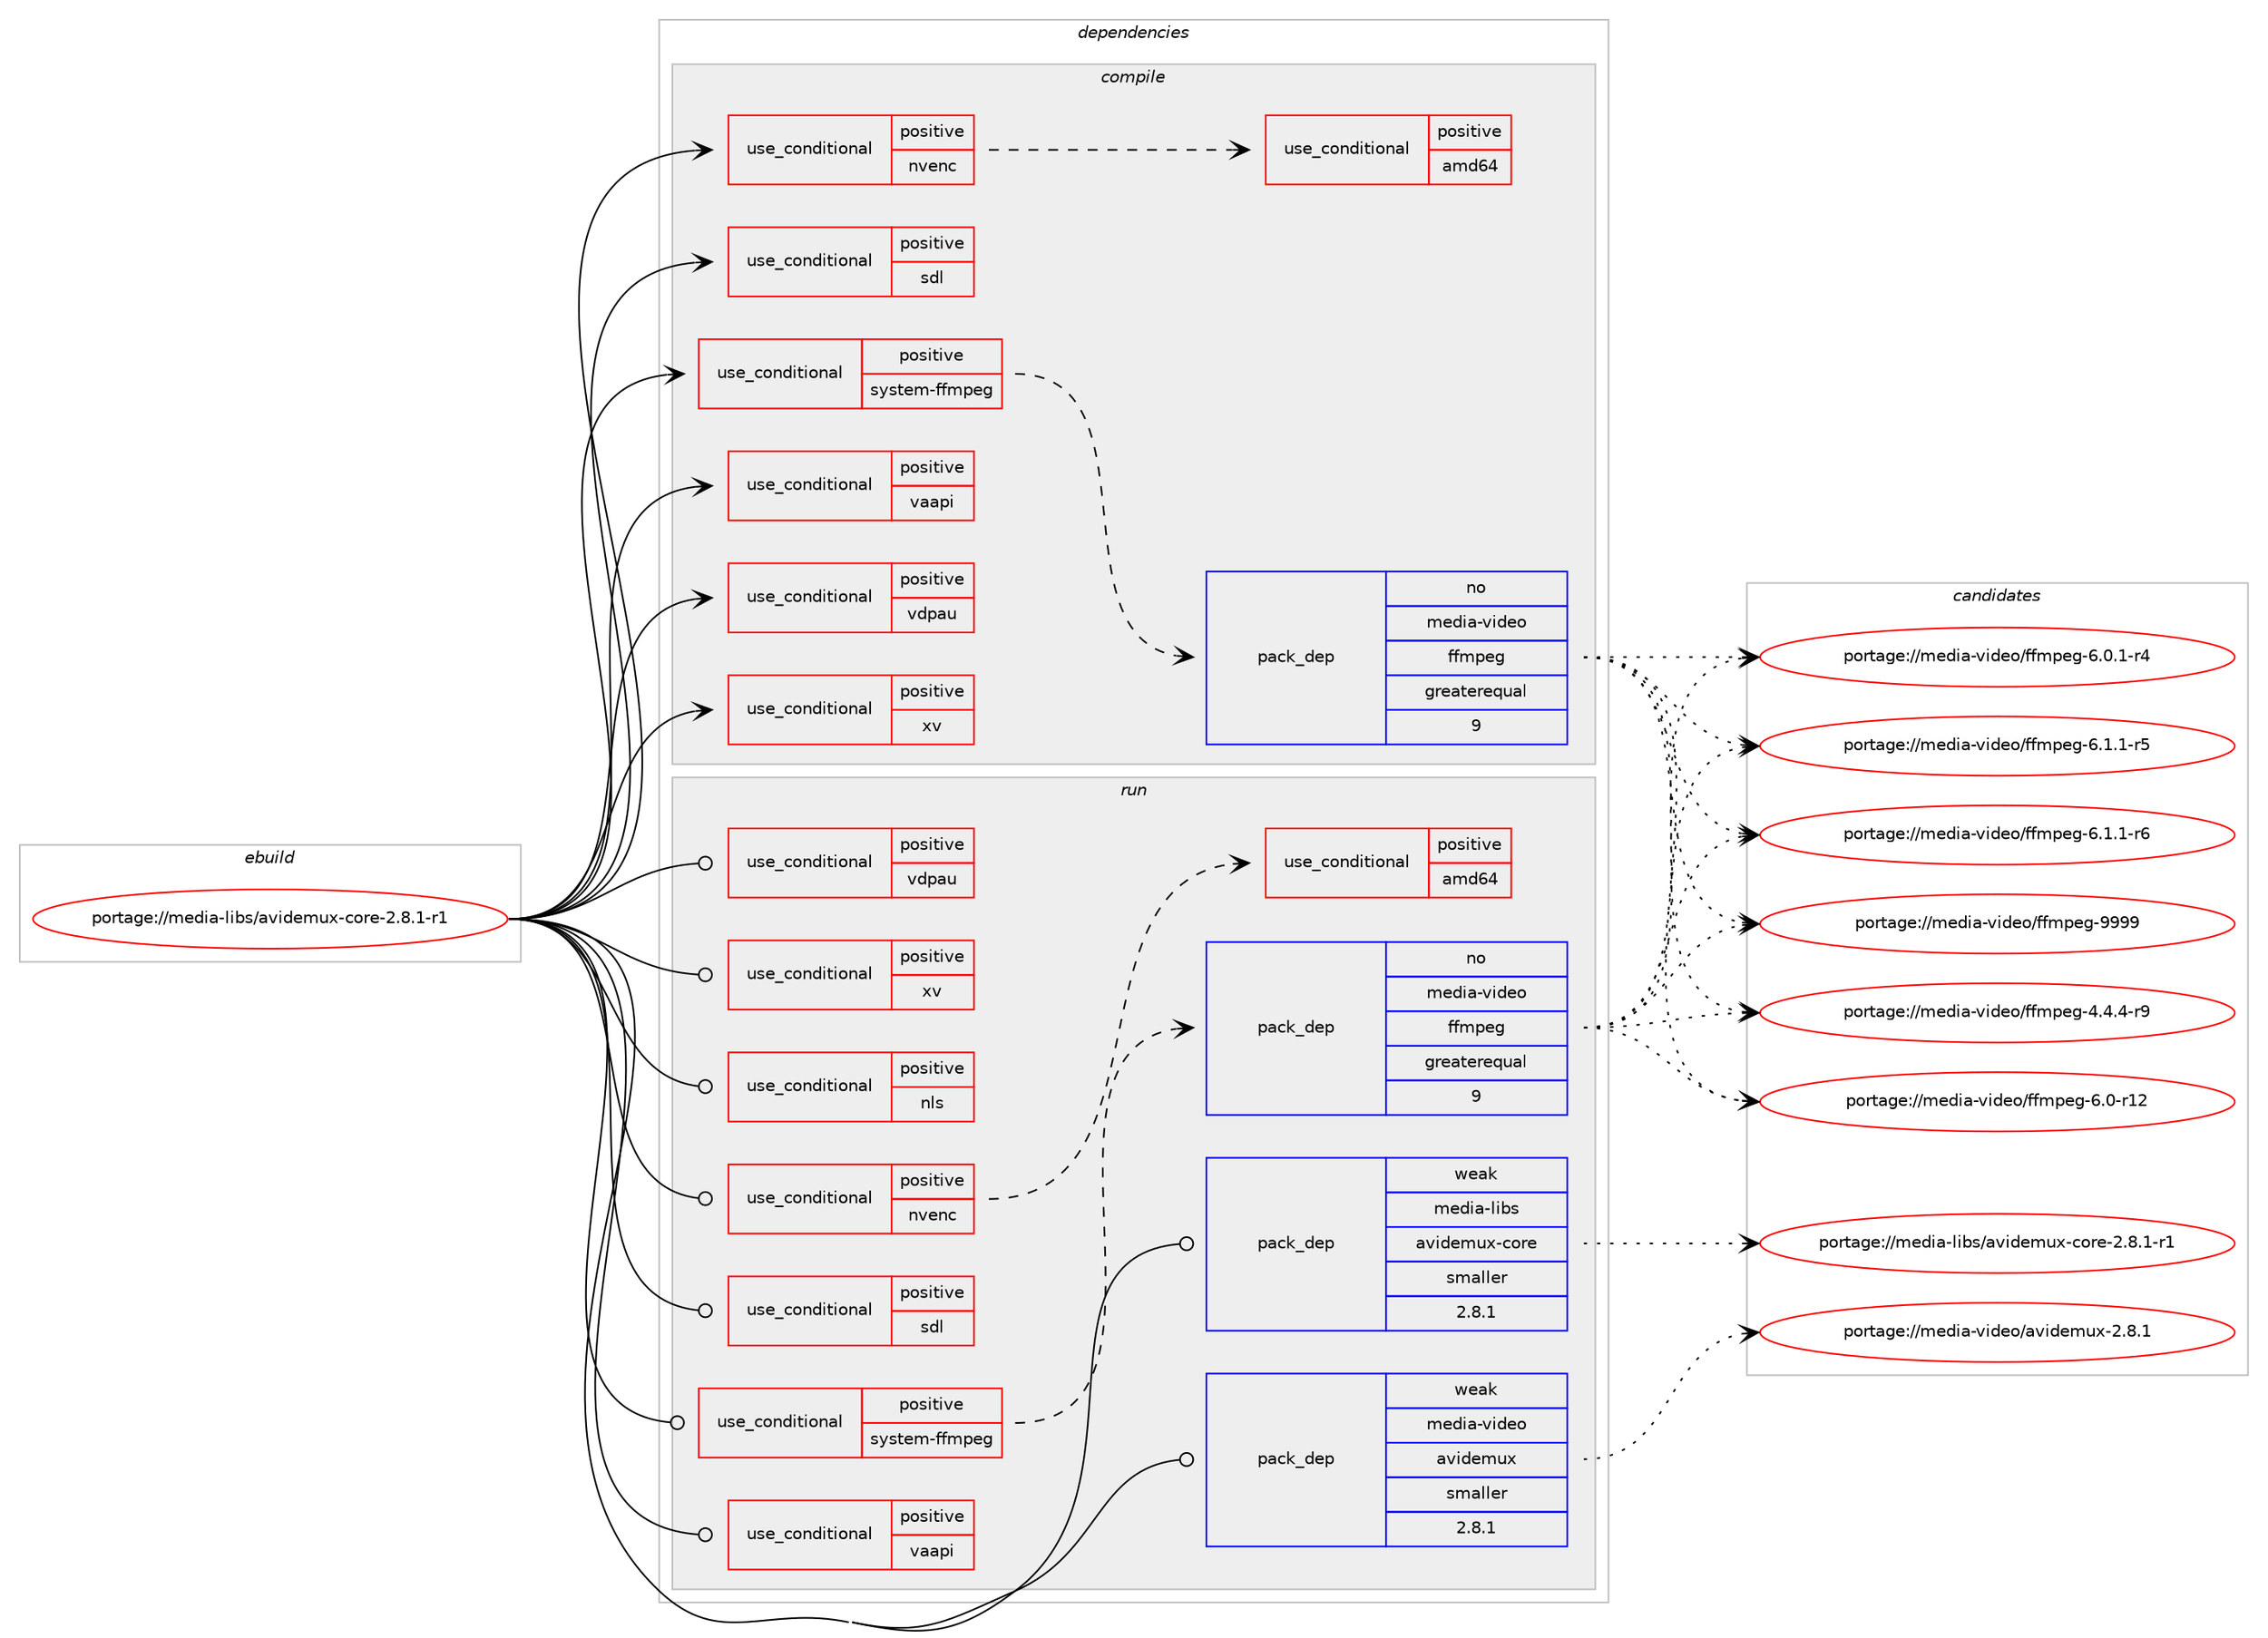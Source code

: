 digraph prolog {

# *************
# Graph options
# *************

newrank=true;
concentrate=true;
compound=true;
graph [rankdir=LR,fontname=Helvetica,fontsize=10,ranksep=1.5];#, ranksep=2.5, nodesep=0.2];
edge  [arrowhead=vee];
node  [fontname=Helvetica,fontsize=10];

# **********
# The ebuild
# **********

subgraph cluster_leftcol {
color=gray;
rank=same;
label=<<i>ebuild</i>>;
id [label="portage://media-libs/avidemux-core-2.8.1-r1", color=red, width=4, href="../media-libs/avidemux-core-2.8.1-r1.svg"];
}

# ****************
# The dependencies
# ****************

subgraph cluster_midcol {
color=gray;
label=<<i>dependencies</i>>;
subgraph cluster_compile {
fillcolor="#eeeeee";
style=filled;
label=<<i>compile</i>>;
subgraph cond72753 {
dependency153717 [label=<<TABLE BORDER="0" CELLBORDER="1" CELLSPACING="0" CELLPADDING="4"><TR><TD ROWSPAN="3" CELLPADDING="10">use_conditional</TD></TR><TR><TD>positive</TD></TR><TR><TD>nvenc</TD></TR></TABLE>>, shape=none, color=red];
subgraph cond72754 {
dependency153718 [label=<<TABLE BORDER="0" CELLBORDER="1" CELLSPACING="0" CELLPADDING="4"><TR><TD ROWSPAN="3" CELLPADDING="10">use_conditional</TD></TR><TR><TD>positive</TD></TR><TR><TD>amd64</TD></TR></TABLE>>, shape=none, color=red];
# *** BEGIN UNKNOWN DEPENDENCY TYPE (TODO) ***
# dependency153718 -> package_dependency(portage://media-libs/avidemux-core-2.8.1-r1,install,no,media-libs,nv-codec-headers,none,[,,],[],[])
# *** END UNKNOWN DEPENDENCY TYPE (TODO) ***

}
dependency153717:e -> dependency153718:w [weight=20,style="dashed",arrowhead="vee"];
}
id:e -> dependency153717:w [weight=20,style="solid",arrowhead="vee"];
subgraph cond72755 {
dependency153719 [label=<<TABLE BORDER="0" CELLBORDER="1" CELLSPACING="0" CELLPADDING="4"><TR><TD ROWSPAN="3" CELLPADDING="10">use_conditional</TD></TR><TR><TD>positive</TD></TR><TR><TD>sdl</TD></TR></TABLE>>, shape=none, color=red];
# *** BEGIN UNKNOWN DEPENDENCY TYPE (TODO) ***
# dependency153719 -> package_dependency(portage://media-libs/avidemux-core-2.8.1-r1,install,no,media-libs,libsdl,none,[,,],[],[])
# *** END UNKNOWN DEPENDENCY TYPE (TODO) ***

}
id:e -> dependency153719:w [weight=20,style="solid",arrowhead="vee"];
subgraph cond72756 {
dependency153720 [label=<<TABLE BORDER="0" CELLBORDER="1" CELLSPACING="0" CELLPADDING="4"><TR><TD ROWSPAN="3" CELLPADDING="10">use_conditional</TD></TR><TR><TD>positive</TD></TR><TR><TD>system-ffmpeg</TD></TR></TABLE>>, shape=none, color=red];
subgraph pack78658 {
dependency153721 [label=<<TABLE BORDER="0" CELLBORDER="1" CELLSPACING="0" CELLPADDING="4" WIDTH="220"><TR><TD ROWSPAN="6" CELLPADDING="30">pack_dep</TD></TR><TR><TD WIDTH="110">no</TD></TR><TR><TD>media-video</TD></TR><TR><TD>ffmpeg</TD></TR><TR><TD>greaterequal</TD></TR><TR><TD>9</TD></TR></TABLE>>, shape=none, color=blue];
}
dependency153720:e -> dependency153721:w [weight=20,style="dashed",arrowhead="vee"];
}
id:e -> dependency153720:w [weight=20,style="solid",arrowhead="vee"];
subgraph cond72757 {
dependency153722 [label=<<TABLE BORDER="0" CELLBORDER="1" CELLSPACING="0" CELLPADDING="4"><TR><TD ROWSPAN="3" CELLPADDING="10">use_conditional</TD></TR><TR><TD>positive</TD></TR><TR><TD>vaapi</TD></TR></TABLE>>, shape=none, color=red];
# *** BEGIN UNKNOWN DEPENDENCY TYPE (TODO) ***
# dependency153722 -> package_dependency(portage://media-libs/avidemux-core-2.8.1-r1,install,no,media-libs,libva,none,[,,],any_same_slot,[])
# *** END UNKNOWN DEPENDENCY TYPE (TODO) ***

}
id:e -> dependency153722:w [weight=20,style="solid",arrowhead="vee"];
subgraph cond72758 {
dependency153723 [label=<<TABLE BORDER="0" CELLBORDER="1" CELLSPACING="0" CELLPADDING="4"><TR><TD ROWSPAN="3" CELLPADDING="10">use_conditional</TD></TR><TR><TD>positive</TD></TR><TR><TD>vdpau</TD></TR></TABLE>>, shape=none, color=red];
# *** BEGIN UNKNOWN DEPENDENCY TYPE (TODO) ***
# dependency153723 -> package_dependency(portage://media-libs/avidemux-core-2.8.1-r1,install,no,x11-libs,libvdpau,none,[,,],[],[])
# *** END UNKNOWN DEPENDENCY TYPE (TODO) ***

}
id:e -> dependency153723:w [weight=20,style="solid",arrowhead="vee"];
subgraph cond72759 {
dependency153724 [label=<<TABLE BORDER="0" CELLBORDER="1" CELLSPACING="0" CELLPADDING="4"><TR><TD ROWSPAN="3" CELLPADDING="10">use_conditional</TD></TR><TR><TD>positive</TD></TR><TR><TD>xv</TD></TR></TABLE>>, shape=none, color=red];
# *** BEGIN UNKNOWN DEPENDENCY TYPE (TODO) ***
# dependency153724 -> package_dependency(portage://media-libs/avidemux-core-2.8.1-r1,install,no,x11-libs,libXv,none,[,,],[],[])
# *** END UNKNOWN DEPENDENCY TYPE (TODO) ***

}
id:e -> dependency153724:w [weight=20,style="solid",arrowhead="vee"];
# *** BEGIN UNKNOWN DEPENDENCY TYPE (TODO) ***
# id -> package_dependency(portage://media-libs/avidemux-core-2.8.1-r1,install,no,dev-db,sqlite,none,[,,],[slot(3)],[])
# *** END UNKNOWN DEPENDENCY TYPE (TODO) ***

# *** BEGIN UNKNOWN DEPENDENCY TYPE (TODO) ***
# id -> package_dependency(portage://media-libs/avidemux-core-2.8.1-r1,install,no,sys-libs,zlib,none,[,,],[],[])
# *** END UNKNOWN DEPENDENCY TYPE (TODO) ***

}
subgraph cluster_compileandrun {
fillcolor="#eeeeee";
style=filled;
label=<<i>compile and run</i>>;
}
subgraph cluster_run {
fillcolor="#eeeeee";
style=filled;
label=<<i>run</i>>;
subgraph cond72760 {
dependency153725 [label=<<TABLE BORDER="0" CELLBORDER="1" CELLSPACING="0" CELLPADDING="4"><TR><TD ROWSPAN="3" CELLPADDING="10">use_conditional</TD></TR><TR><TD>positive</TD></TR><TR><TD>nls</TD></TR></TABLE>>, shape=none, color=red];
# *** BEGIN UNKNOWN DEPENDENCY TYPE (TODO) ***
# dependency153725 -> package_dependency(portage://media-libs/avidemux-core-2.8.1-r1,run,no,virtual,libintl,none,[,,],[],[])
# *** END UNKNOWN DEPENDENCY TYPE (TODO) ***

}
id:e -> dependency153725:w [weight=20,style="solid",arrowhead="odot"];
subgraph cond72761 {
dependency153726 [label=<<TABLE BORDER="0" CELLBORDER="1" CELLSPACING="0" CELLPADDING="4"><TR><TD ROWSPAN="3" CELLPADDING="10">use_conditional</TD></TR><TR><TD>positive</TD></TR><TR><TD>nvenc</TD></TR></TABLE>>, shape=none, color=red];
subgraph cond72762 {
dependency153727 [label=<<TABLE BORDER="0" CELLBORDER="1" CELLSPACING="0" CELLPADDING="4"><TR><TD ROWSPAN="3" CELLPADDING="10">use_conditional</TD></TR><TR><TD>positive</TD></TR><TR><TD>amd64</TD></TR></TABLE>>, shape=none, color=red];
# *** BEGIN UNKNOWN DEPENDENCY TYPE (TODO) ***
# dependency153727 -> package_dependency(portage://media-libs/avidemux-core-2.8.1-r1,run,no,media-libs,nv-codec-headers,none,[,,],[],[])
# *** END UNKNOWN DEPENDENCY TYPE (TODO) ***

}
dependency153726:e -> dependency153727:w [weight=20,style="dashed",arrowhead="vee"];
}
id:e -> dependency153726:w [weight=20,style="solid",arrowhead="odot"];
subgraph cond72763 {
dependency153728 [label=<<TABLE BORDER="0" CELLBORDER="1" CELLSPACING="0" CELLPADDING="4"><TR><TD ROWSPAN="3" CELLPADDING="10">use_conditional</TD></TR><TR><TD>positive</TD></TR><TR><TD>sdl</TD></TR></TABLE>>, shape=none, color=red];
# *** BEGIN UNKNOWN DEPENDENCY TYPE (TODO) ***
# dependency153728 -> package_dependency(portage://media-libs/avidemux-core-2.8.1-r1,run,no,media-libs,libsdl,none,[,,],[],[])
# *** END UNKNOWN DEPENDENCY TYPE (TODO) ***

}
id:e -> dependency153728:w [weight=20,style="solid",arrowhead="odot"];
subgraph cond72764 {
dependency153729 [label=<<TABLE BORDER="0" CELLBORDER="1" CELLSPACING="0" CELLPADDING="4"><TR><TD ROWSPAN="3" CELLPADDING="10">use_conditional</TD></TR><TR><TD>positive</TD></TR><TR><TD>system-ffmpeg</TD></TR></TABLE>>, shape=none, color=red];
subgraph pack78659 {
dependency153730 [label=<<TABLE BORDER="0" CELLBORDER="1" CELLSPACING="0" CELLPADDING="4" WIDTH="220"><TR><TD ROWSPAN="6" CELLPADDING="30">pack_dep</TD></TR><TR><TD WIDTH="110">no</TD></TR><TR><TD>media-video</TD></TR><TR><TD>ffmpeg</TD></TR><TR><TD>greaterequal</TD></TR><TR><TD>9</TD></TR></TABLE>>, shape=none, color=blue];
}
dependency153729:e -> dependency153730:w [weight=20,style="dashed",arrowhead="vee"];
}
id:e -> dependency153729:w [weight=20,style="solid",arrowhead="odot"];
subgraph cond72765 {
dependency153731 [label=<<TABLE BORDER="0" CELLBORDER="1" CELLSPACING="0" CELLPADDING="4"><TR><TD ROWSPAN="3" CELLPADDING="10">use_conditional</TD></TR><TR><TD>positive</TD></TR><TR><TD>vaapi</TD></TR></TABLE>>, shape=none, color=red];
# *** BEGIN UNKNOWN DEPENDENCY TYPE (TODO) ***
# dependency153731 -> package_dependency(portage://media-libs/avidemux-core-2.8.1-r1,run,no,media-libs,libva,none,[,,],any_same_slot,[])
# *** END UNKNOWN DEPENDENCY TYPE (TODO) ***

}
id:e -> dependency153731:w [weight=20,style="solid",arrowhead="odot"];
subgraph cond72766 {
dependency153732 [label=<<TABLE BORDER="0" CELLBORDER="1" CELLSPACING="0" CELLPADDING="4"><TR><TD ROWSPAN="3" CELLPADDING="10">use_conditional</TD></TR><TR><TD>positive</TD></TR><TR><TD>vdpau</TD></TR></TABLE>>, shape=none, color=red];
# *** BEGIN UNKNOWN DEPENDENCY TYPE (TODO) ***
# dependency153732 -> package_dependency(portage://media-libs/avidemux-core-2.8.1-r1,run,no,x11-libs,libvdpau,none,[,,],[],[])
# *** END UNKNOWN DEPENDENCY TYPE (TODO) ***

}
id:e -> dependency153732:w [weight=20,style="solid",arrowhead="odot"];
subgraph cond72767 {
dependency153733 [label=<<TABLE BORDER="0" CELLBORDER="1" CELLSPACING="0" CELLPADDING="4"><TR><TD ROWSPAN="3" CELLPADDING="10">use_conditional</TD></TR><TR><TD>positive</TD></TR><TR><TD>xv</TD></TR></TABLE>>, shape=none, color=red];
# *** BEGIN UNKNOWN DEPENDENCY TYPE (TODO) ***
# dependency153733 -> package_dependency(portage://media-libs/avidemux-core-2.8.1-r1,run,no,x11-libs,libXv,none,[,,],[],[])
# *** END UNKNOWN DEPENDENCY TYPE (TODO) ***

}
id:e -> dependency153733:w [weight=20,style="solid",arrowhead="odot"];
# *** BEGIN UNKNOWN DEPENDENCY TYPE (TODO) ***
# id -> package_dependency(portage://media-libs/avidemux-core-2.8.1-r1,run,no,dev-db,sqlite,none,[,,],[slot(3)],[])
# *** END UNKNOWN DEPENDENCY TYPE (TODO) ***

# *** BEGIN UNKNOWN DEPENDENCY TYPE (TODO) ***
# id -> package_dependency(portage://media-libs/avidemux-core-2.8.1-r1,run,no,sys-libs,zlib,none,[,,],[],[])
# *** END UNKNOWN DEPENDENCY TYPE (TODO) ***

subgraph pack78660 {
dependency153734 [label=<<TABLE BORDER="0" CELLBORDER="1" CELLSPACING="0" CELLPADDING="4" WIDTH="220"><TR><TD ROWSPAN="6" CELLPADDING="30">pack_dep</TD></TR><TR><TD WIDTH="110">weak</TD></TR><TR><TD>media-libs</TD></TR><TR><TD>avidemux-core</TD></TR><TR><TD>smaller</TD></TR><TR><TD>2.8.1</TD></TR></TABLE>>, shape=none, color=blue];
}
id:e -> dependency153734:w [weight=20,style="solid",arrowhead="odot"];
subgraph pack78661 {
dependency153735 [label=<<TABLE BORDER="0" CELLBORDER="1" CELLSPACING="0" CELLPADDING="4" WIDTH="220"><TR><TD ROWSPAN="6" CELLPADDING="30">pack_dep</TD></TR><TR><TD WIDTH="110">weak</TD></TR><TR><TD>media-video</TD></TR><TR><TD>avidemux</TD></TR><TR><TD>smaller</TD></TR><TR><TD>2.8.1</TD></TR></TABLE>>, shape=none, color=blue];
}
id:e -> dependency153735:w [weight=20,style="solid",arrowhead="odot"];
}
}

# **************
# The candidates
# **************

subgraph cluster_choices {
rank=same;
color=gray;
label=<<i>candidates</i>>;

subgraph choice78658 {
color=black;
nodesep=1;
choice1091011001059745118105100101111471021021091121011034552465246524511457 [label="portage://media-video/ffmpeg-4.4.4-r9", color=red, width=4,href="../media-video/ffmpeg-4.4.4-r9.svg"];
choice10910110010597451181051001011114710210210911210110345544648451144950 [label="portage://media-video/ffmpeg-6.0-r12", color=red, width=4,href="../media-video/ffmpeg-6.0-r12.svg"];
choice1091011001059745118105100101111471021021091121011034554464846494511452 [label="portage://media-video/ffmpeg-6.0.1-r4", color=red, width=4,href="../media-video/ffmpeg-6.0.1-r4.svg"];
choice1091011001059745118105100101111471021021091121011034554464946494511453 [label="portage://media-video/ffmpeg-6.1.1-r5", color=red, width=4,href="../media-video/ffmpeg-6.1.1-r5.svg"];
choice1091011001059745118105100101111471021021091121011034554464946494511454 [label="portage://media-video/ffmpeg-6.1.1-r6", color=red, width=4,href="../media-video/ffmpeg-6.1.1-r6.svg"];
choice1091011001059745118105100101111471021021091121011034557575757 [label="portage://media-video/ffmpeg-9999", color=red, width=4,href="../media-video/ffmpeg-9999.svg"];
dependency153721:e -> choice1091011001059745118105100101111471021021091121011034552465246524511457:w [style=dotted,weight="100"];
dependency153721:e -> choice10910110010597451181051001011114710210210911210110345544648451144950:w [style=dotted,weight="100"];
dependency153721:e -> choice1091011001059745118105100101111471021021091121011034554464846494511452:w [style=dotted,weight="100"];
dependency153721:e -> choice1091011001059745118105100101111471021021091121011034554464946494511453:w [style=dotted,weight="100"];
dependency153721:e -> choice1091011001059745118105100101111471021021091121011034554464946494511454:w [style=dotted,weight="100"];
dependency153721:e -> choice1091011001059745118105100101111471021021091121011034557575757:w [style=dotted,weight="100"];
}
subgraph choice78659 {
color=black;
nodesep=1;
choice1091011001059745118105100101111471021021091121011034552465246524511457 [label="portage://media-video/ffmpeg-4.4.4-r9", color=red, width=4,href="../media-video/ffmpeg-4.4.4-r9.svg"];
choice10910110010597451181051001011114710210210911210110345544648451144950 [label="portage://media-video/ffmpeg-6.0-r12", color=red, width=4,href="../media-video/ffmpeg-6.0-r12.svg"];
choice1091011001059745118105100101111471021021091121011034554464846494511452 [label="portage://media-video/ffmpeg-6.0.1-r4", color=red, width=4,href="../media-video/ffmpeg-6.0.1-r4.svg"];
choice1091011001059745118105100101111471021021091121011034554464946494511453 [label="portage://media-video/ffmpeg-6.1.1-r5", color=red, width=4,href="../media-video/ffmpeg-6.1.1-r5.svg"];
choice1091011001059745118105100101111471021021091121011034554464946494511454 [label="portage://media-video/ffmpeg-6.1.1-r6", color=red, width=4,href="../media-video/ffmpeg-6.1.1-r6.svg"];
choice1091011001059745118105100101111471021021091121011034557575757 [label="portage://media-video/ffmpeg-9999", color=red, width=4,href="../media-video/ffmpeg-9999.svg"];
dependency153730:e -> choice1091011001059745118105100101111471021021091121011034552465246524511457:w [style=dotted,weight="100"];
dependency153730:e -> choice10910110010597451181051001011114710210210911210110345544648451144950:w [style=dotted,weight="100"];
dependency153730:e -> choice1091011001059745118105100101111471021021091121011034554464846494511452:w [style=dotted,weight="100"];
dependency153730:e -> choice1091011001059745118105100101111471021021091121011034554464946494511453:w [style=dotted,weight="100"];
dependency153730:e -> choice1091011001059745118105100101111471021021091121011034554464946494511454:w [style=dotted,weight="100"];
dependency153730:e -> choice1091011001059745118105100101111471021021091121011034557575757:w [style=dotted,weight="100"];
}
subgraph choice78660 {
color=black;
nodesep=1;
choice109101100105974510810598115479711810510010110911712045991111141014550465646494511449 [label="portage://media-libs/avidemux-core-2.8.1-r1", color=red, width=4,href="../media-libs/avidemux-core-2.8.1-r1.svg"];
dependency153734:e -> choice109101100105974510810598115479711810510010110911712045991111141014550465646494511449:w [style=dotted,weight="100"];
}
subgraph choice78661 {
color=black;
nodesep=1;
choice10910110010597451181051001011114797118105100101109117120455046564649 [label="portage://media-video/avidemux-2.8.1", color=red, width=4,href="../media-video/avidemux-2.8.1.svg"];
dependency153735:e -> choice10910110010597451181051001011114797118105100101109117120455046564649:w [style=dotted,weight="100"];
}
}

}
